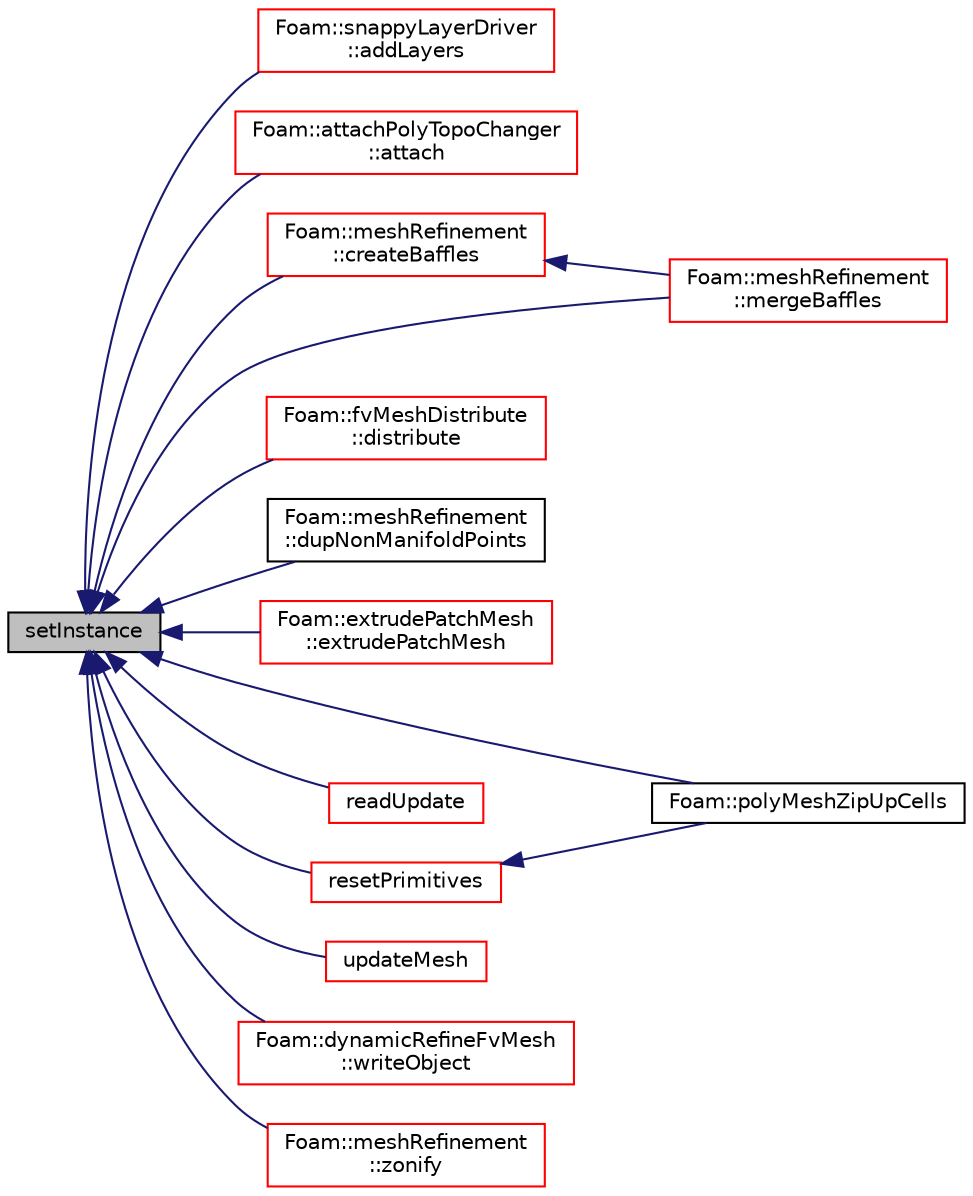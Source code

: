 digraph "setInstance"
{
  bgcolor="transparent";
  edge [fontname="Helvetica",fontsize="10",labelfontname="Helvetica",labelfontsize="10"];
  node [fontname="Helvetica",fontsize="10",shape=record];
  rankdir="LR";
  Node1 [label="setInstance",height=0.2,width=0.4,color="black", fillcolor="grey75", style="filled", fontcolor="black"];
  Node1 -> Node2 [dir="back",color="midnightblue",fontsize="10",style="solid",fontname="Helvetica"];
  Node2 [label="Foam::snappyLayerDriver\l::addLayers",height=0.2,width=0.4,color="red",URL="$a02442.html#a2654851d1ffedc26e8ff1424f7097ba6",tooltip="Add cell layers. "];
  Node1 -> Node3 [dir="back",color="midnightblue",fontsize="10",style="solid",fontname="Helvetica"];
  Node3 [label="Foam::attachPolyTopoChanger\l::attach",height=0.2,width=0.4,color="red",URL="$a00082.html#a655f9a7493e609affecc9d220fb2a843",tooltip="Attach mesh. By default filter out empty patches. "];
  Node1 -> Node4 [dir="back",color="midnightblue",fontsize="10",style="solid",fontname="Helvetica"];
  Node4 [label="Foam::meshRefinement\l::createBaffles",height=0.2,width=0.4,color="red",URL="$a01510.html#adf59ba1ba1060862e3274059692eea57",tooltip="Create baffle for every internal face where ownPatch != -1. "];
  Node4 -> Node5 [dir="back",color="midnightblue",fontsize="10",style="solid",fontname="Helvetica"];
  Node5 [label="Foam::meshRefinement\l::mergeBaffles",height=0.2,width=0.4,color="red",URL="$a01510.html#aa959f1ef1377d3a4eaac5ff099280e50",tooltip="Merge baffles. Gets pairs of faces. "];
  Node1 -> Node6 [dir="back",color="midnightblue",fontsize="10",style="solid",fontname="Helvetica"];
  Node6 [label="Foam::fvMeshDistribute\l::distribute",height=0.2,width=0.4,color="red",URL="$a00894.html#acb11a389cf765470aea69d37a526cf1f",tooltip="Send cells to neighbours according to distribution. "];
  Node1 -> Node7 [dir="back",color="midnightblue",fontsize="10",style="solid",fontname="Helvetica"];
  Node7 [label="Foam::meshRefinement\l::dupNonManifoldPoints",height=0.2,width=0.4,color="black",URL="$a01510.html#a9dbc8bd1d38070053486014e911d03a1",tooltip="Find boundary points that connect to more than one cell. "];
  Node1 -> Node8 [dir="back",color="midnightblue",fontsize="10",style="solid",fontname="Helvetica"];
  Node8 [label="Foam::extrudePatchMesh\l::extrudePatchMesh",height=0.2,width=0.4,color="red",URL="$a00726.html#ada5aee048de4d025b44660aca99d21a6",tooltip="Construct from mesh, patch and dictionary. "];
  Node1 -> Node5 [dir="back",color="midnightblue",fontsize="10",style="solid",fontname="Helvetica"];
  Node1 -> Node9 [dir="back",color="midnightblue",fontsize="10",style="solid",fontname="Helvetica"];
  Node9 [label="Foam::polyMeshZipUpCells",height=0.2,width=0.4,color="black",URL="$a10936.html#ab957fb2d74d8de84991a6246e876ecd2"];
  Node1 -> Node10 [dir="back",color="midnightblue",fontsize="10",style="solid",fontname="Helvetica"];
  Node10 [label="readUpdate",height=0.2,width=0.4,color="red",URL="$a01961.html#a9d298b9dbcdbe96c85e7ea556233a8c2",tooltip="Update the mesh based on the mesh files saved in. "];
  Node1 -> Node11 [dir="back",color="midnightblue",fontsize="10",style="solid",fontname="Helvetica"];
  Node11 [label="resetPrimitives",height=0.2,width=0.4,color="red",URL="$a01961.html#a60311eae7150c7ce0566c76ca5a65651",tooltip="Reset mesh primitive data. Assumes all patch info correct. "];
  Node11 -> Node9 [dir="back",color="midnightblue",fontsize="10",style="solid",fontname="Helvetica"];
  Node1 -> Node12 [dir="back",color="midnightblue",fontsize="10",style="solid",fontname="Helvetica"];
  Node12 [label="updateMesh",height=0.2,width=0.4,color="red",URL="$a01961.html#a9c8cde0b192708d622d874f8cc2df66d",tooltip="Update the mesh corresponding to given map. "];
  Node1 -> Node13 [dir="back",color="midnightblue",fontsize="10",style="solid",fontname="Helvetica"];
  Node13 [label="Foam::dynamicRefineFvMesh\l::writeObject",height=0.2,width=0.4,color="red",URL="$a00617.html#aa4d5557147f7b9288cfbf5222d503307",tooltip="Write using given format, version and compression. "];
  Node1 -> Node14 [dir="back",color="midnightblue",fontsize="10",style="solid",fontname="Helvetica"];
  Node14 [label="Foam::meshRefinement\l::zonify",height=0.2,width=0.4,color="red",URL="$a01510.html#a90cf965dfe02eb20f11a4a8c6035747f",tooltip="Put faces/cells into zones according to surface specification. "];
}
